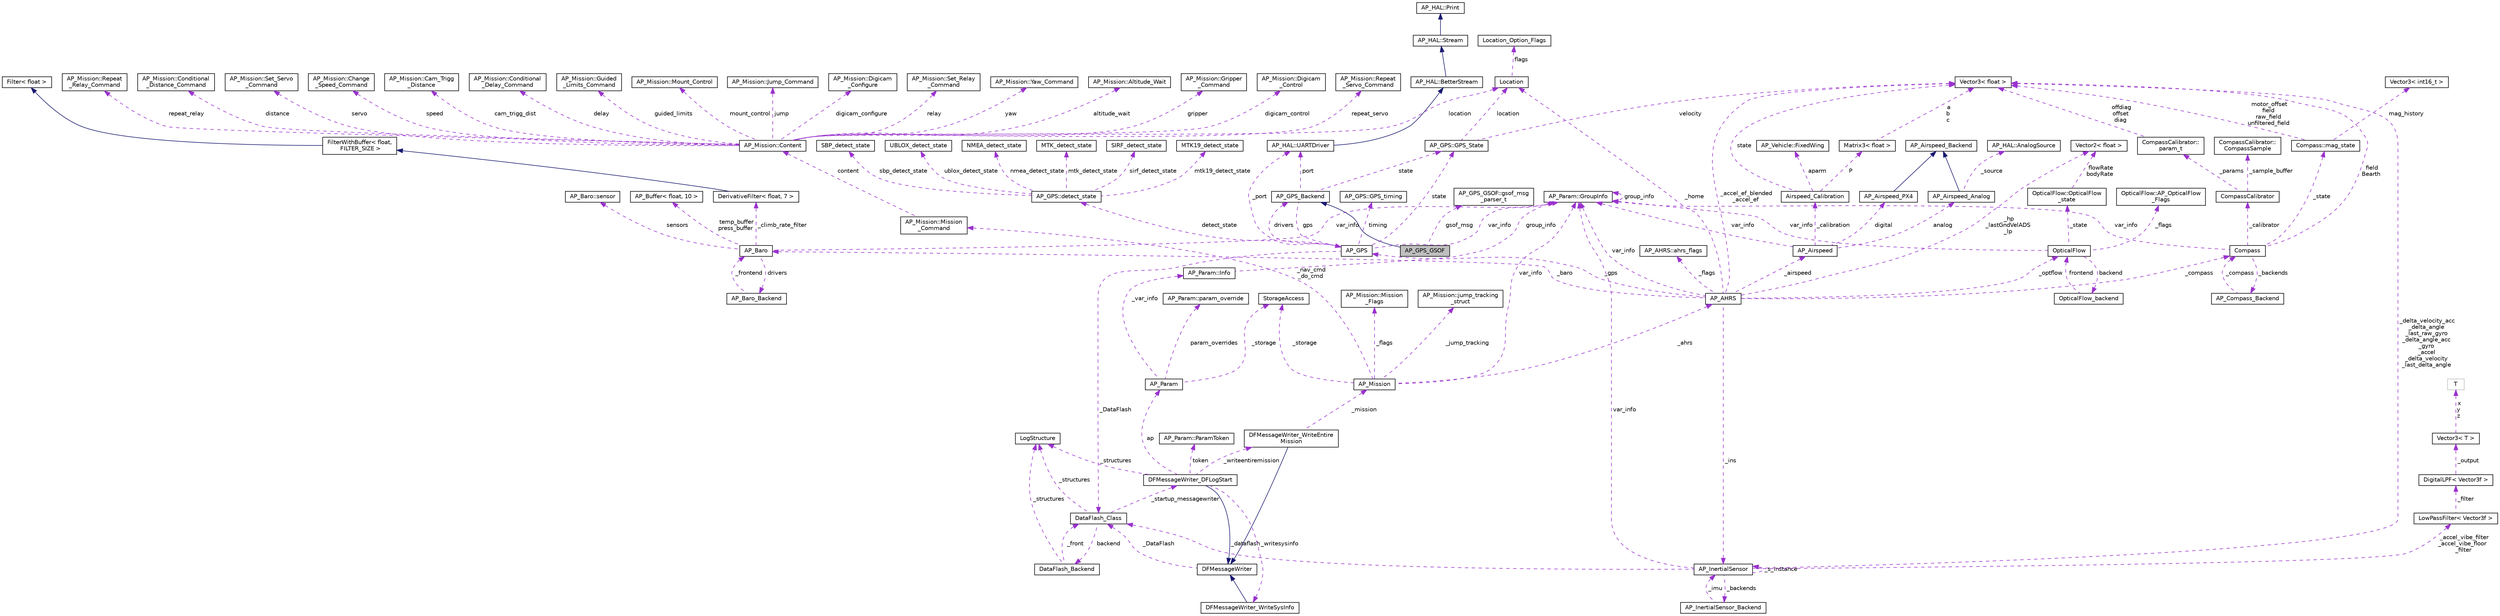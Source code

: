 digraph "AP_GPS_GSOF"
{
 // INTERACTIVE_SVG=YES
  edge [fontname="Helvetica",fontsize="10",labelfontname="Helvetica",labelfontsize="10"];
  node [fontname="Helvetica",fontsize="10",shape=record];
  Node1 [label="AP_GPS_GSOF",height=0.2,width=0.4,color="black", fillcolor="grey75", style="filled", fontcolor="black"];
  Node2 -> Node1 [dir="back",color="midnightblue",fontsize="10",style="solid",fontname="Helvetica"];
  Node2 [label="AP_GPS_Backend",height=0.2,width=0.4,color="black", fillcolor="white", style="filled",URL="$classAP__GPS__Backend.html"];
  Node3 -> Node2 [dir="back",color="darkorchid3",fontsize="10",style="dashed",label=" port" ,fontname="Helvetica"];
  Node3 [label="AP_HAL::UARTDriver",height=0.2,width=0.4,color="black", fillcolor="white", style="filled",URL="$classAP__HAL_1_1UARTDriver.html"];
  Node4 -> Node3 [dir="back",color="midnightblue",fontsize="10",style="solid",fontname="Helvetica"];
  Node4 [label="AP_HAL::BetterStream",height=0.2,width=0.4,color="black", fillcolor="white", style="filled",URL="$classAP__HAL_1_1BetterStream.html"];
  Node5 -> Node4 [dir="back",color="midnightblue",fontsize="10",style="solid",fontname="Helvetica"];
  Node5 [label="AP_HAL::Stream",height=0.2,width=0.4,color="black", fillcolor="white", style="filled",URL="$classAP__HAL_1_1Stream.html"];
  Node6 -> Node5 [dir="back",color="midnightblue",fontsize="10",style="solid",fontname="Helvetica"];
  Node6 [label="AP_HAL::Print",height=0.2,width=0.4,color="black", fillcolor="white", style="filled",URL="$classAP__HAL_1_1Print.html"];
  Node7 -> Node2 [dir="back",color="darkorchid3",fontsize="10",style="dashed",label=" gps" ,fontname="Helvetica"];
  Node7 [label="AP_GPS",height=0.2,width=0.4,color="black", fillcolor="white", style="filled",URL="$classAP__GPS.html"];
  Node8 -> Node7 [dir="back",color="darkorchid3",fontsize="10",style="dashed",label=" detect_state" ,fontname="Helvetica"];
  Node8 [label="AP_GPS::detect_state",height=0.2,width=0.4,color="black", fillcolor="white", style="filled",URL="$structAP__GPS_1_1detect__state.html"];
  Node9 -> Node8 [dir="back",color="darkorchid3",fontsize="10",style="dashed",label=" sbp_detect_state" ,fontname="Helvetica"];
  Node9 [label="SBP_detect_state",height=0.2,width=0.4,color="black", fillcolor="white", style="filled",URL="$structSBP__detect__state.html"];
  Node10 -> Node8 [dir="back",color="darkorchid3",fontsize="10",style="dashed",label=" ublox_detect_state" ,fontname="Helvetica"];
  Node10 [label="UBLOX_detect_state",height=0.2,width=0.4,color="black", fillcolor="white", style="filled",URL="$structUBLOX__detect__state.html"];
  Node11 -> Node8 [dir="back",color="darkorchid3",fontsize="10",style="dashed",label=" sirf_detect_state" ,fontname="Helvetica"];
  Node11 [label="SIRF_detect_state",height=0.2,width=0.4,color="black", fillcolor="white", style="filled",URL="$structSIRF__detect__state.html"];
  Node12 -> Node8 [dir="back",color="darkorchid3",fontsize="10",style="dashed",label=" mtk19_detect_state" ,fontname="Helvetica"];
  Node12 [label="MTK19_detect_state",height=0.2,width=0.4,color="black", fillcolor="white", style="filled",URL="$structMTK19__detect__state.html"];
  Node13 -> Node8 [dir="back",color="darkorchid3",fontsize="10",style="dashed",label=" nmea_detect_state" ,fontname="Helvetica"];
  Node13 [label="NMEA_detect_state",height=0.2,width=0.4,color="black", fillcolor="white", style="filled",URL="$structNMEA__detect__state.html"];
  Node14 -> Node8 [dir="back",color="darkorchid3",fontsize="10",style="dashed",label=" mtk_detect_state" ,fontname="Helvetica"];
  Node14 [label="MTK_detect_state",height=0.2,width=0.4,color="black", fillcolor="white", style="filled",URL="$structMTK__detect__state.html"];
  Node15 -> Node7 [dir="back",color="darkorchid3",fontsize="10",style="dashed",label=" timing" ,fontname="Helvetica"];
  Node15 [label="AP_GPS::GPS_timing",height=0.2,width=0.4,color="black", fillcolor="white", style="filled",URL="$structAP__GPS_1_1GPS__timing.html"];
  Node2 -> Node7 [dir="back",color="darkorchid3",fontsize="10",style="dashed",label=" drivers" ,fontname="Helvetica"];
  Node16 -> Node7 [dir="back",color="darkorchid3",fontsize="10",style="dashed",label=" _DataFlash" ,fontname="Helvetica"];
  Node16 [label="DataFlash_Class",height=0.2,width=0.4,color="black", fillcolor="white", style="filled",URL="$classDataFlash__Class.html"];
  Node17 -> Node16 [dir="back",color="darkorchid3",fontsize="10",style="dashed",label=" _structures" ,fontname="Helvetica"];
  Node17 [label="LogStructure",height=0.2,width=0.4,color="black", fillcolor="white", style="filled",URL="$structLogStructure.html"];
  Node18 -> Node16 [dir="back",color="darkorchid3",fontsize="10",style="dashed",label=" backend" ,fontname="Helvetica"];
  Node18 [label="DataFlash_Backend",height=0.2,width=0.4,color="black", fillcolor="white", style="filled",URL="$classDataFlash__Backend.html"];
  Node17 -> Node18 [dir="back",color="darkorchid3",fontsize="10",style="dashed",label=" _structures" ,fontname="Helvetica"];
  Node16 -> Node18 [dir="back",color="darkorchid3",fontsize="10",style="dashed",label=" _front" ,fontname="Helvetica"];
  Node19 -> Node16 [dir="back",color="darkorchid3",fontsize="10",style="dashed",label=" _startup_messagewriter" ,fontname="Helvetica"];
  Node19 [label="DFMessageWriter_DFLogStart",height=0.2,width=0.4,color="black", fillcolor="white", style="filled",URL="$classDFMessageWriter__DFLogStart.html"];
  Node20 -> Node19 [dir="back",color="midnightblue",fontsize="10",style="solid",fontname="Helvetica"];
  Node20 [label="DFMessageWriter",height=0.2,width=0.4,color="black", fillcolor="white", style="filled",URL="$classDFMessageWriter.html"];
  Node16 -> Node20 [dir="back",color="darkorchid3",fontsize="10",style="dashed",label=" _DataFlash" ,fontname="Helvetica"];
  Node21 -> Node19 [dir="back",color="darkorchid3",fontsize="10",style="dashed",label=" _writeentiremission" ,fontname="Helvetica"];
  Node21 [label="DFMessageWriter_WriteEntire\lMission",height=0.2,width=0.4,color="black", fillcolor="white", style="filled",URL="$classDFMessageWriter__WriteEntireMission.html"];
  Node20 -> Node21 [dir="back",color="midnightblue",fontsize="10",style="solid",fontname="Helvetica"];
  Node22 -> Node21 [dir="back",color="darkorchid3",fontsize="10",style="dashed",label=" _mission" ,fontname="Helvetica"];
  Node22 [label="AP_Mission",height=0.2,width=0.4,color="black", fillcolor="white", style="filled",URL="$classAP__Mission.html",tooltip="Object managing Mission. "];
  Node23 -> Node22 [dir="back",color="darkorchid3",fontsize="10",style="dashed",label=" _storage" ,fontname="Helvetica"];
  Node23 [label="StorageAccess",height=0.2,width=0.4,color="black", fillcolor="white", style="filled",URL="$classStorageAccess.html"];
  Node24 -> Node22 [dir="back",color="darkorchid3",fontsize="10",style="dashed",label=" _nav_cmd\n_do_cmd" ,fontname="Helvetica"];
  Node24 [label="AP_Mission::Mission\l_Command",height=0.2,width=0.4,color="black", fillcolor="white", style="filled",URL="$structAP__Mission_1_1Mission__Command.html"];
  Node25 -> Node24 [dir="back",color="darkorchid3",fontsize="10",style="dashed",label=" content" ,fontname="Helvetica"];
  Node25 [label="AP_Mission::Content",height=0.2,width=0.4,color="black", fillcolor="white", style="filled",URL="$unionAP__Mission_1_1Content.html"];
  Node26 -> Node25 [dir="back",color="darkorchid3",fontsize="10",style="dashed",label=" guided_limits" ,fontname="Helvetica"];
  Node26 [label="AP_Mission::Guided\l_Limits_Command",height=0.2,width=0.4,color="black", fillcolor="white", style="filled",URL="$structAP__Mission_1_1Guided__Limits__Command.html"];
  Node27 -> Node25 [dir="back",color="darkorchid3",fontsize="10",style="dashed",label=" mount_control" ,fontname="Helvetica"];
  Node27 [label="AP_Mission::Mount_Control",height=0.2,width=0.4,color="black", fillcolor="white", style="filled",URL="$structAP__Mission_1_1Mount__Control.html"];
  Node28 -> Node25 [dir="back",color="darkorchid3",fontsize="10",style="dashed",label=" repeat_relay" ,fontname="Helvetica"];
  Node28 [label="AP_Mission::Repeat\l_Relay_Command",height=0.2,width=0.4,color="black", fillcolor="white", style="filled",URL="$structAP__Mission_1_1Repeat__Relay__Command.html"];
  Node29 -> Node25 [dir="back",color="darkorchid3",fontsize="10",style="dashed",label=" distance" ,fontname="Helvetica"];
  Node29 [label="AP_Mission::Conditional\l_Distance_Command",height=0.2,width=0.4,color="black", fillcolor="white", style="filled",URL="$structAP__Mission_1_1Conditional__Distance__Command.html"];
  Node30 -> Node25 [dir="back",color="darkorchid3",fontsize="10",style="dashed",label=" servo" ,fontname="Helvetica"];
  Node30 [label="AP_Mission::Set_Servo\l_Command",height=0.2,width=0.4,color="black", fillcolor="white", style="filled",URL="$structAP__Mission_1_1Set__Servo__Command.html"];
  Node31 -> Node25 [dir="back",color="darkorchid3",fontsize="10",style="dashed",label=" speed" ,fontname="Helvetica"];
  Node31 [label="AP_Mission::Change\l_Speed_Command",height=0.2,width=0.4,color="black", fillcolor="white", style="filled",URL="$structAP__Mission_1_1Change__Speed__Command.html"];
  Node32 -> Node25 [dir="back",color="darkorchid3",fontsize="10",style="dashed",label=" cam_trigg_dist" ,fontname="Helvetica"];
  Node32 [label="AP_Mission::Cam_Trigg\l_Distance",height=0.2,width=0.4,color="black", fillcolor="white", style="filled",URL="$structAP__Mission_1_1Cam__Trigg__Distance.html"];
  Node33 -> Node25 [dir="back",color="darkorchid3",fontsize="10",style="dashed",label=" delay" ,fontname="Helvetica"];
  Node33 [label="AP_Mission::Conditional\l_Delay_Command",height=0.2,width=0.4,color="black", fillcolor="white", style="filled",URL="$structAP__Mission_1_1Conditional__Delay__Command.html"];
  Node34 -> Node25 [dir="back",color="darkorchid3",fontsize="10",style="dashed",label=" jump" ,fontname="Helvetica"];
  Node34 [label="AP_Mission::Jump_Command",height=0.2,width=0.4,color="black", fillcolor="white", style="filled",URL="$structAP__Mission_1_1Jump__Command.html"];
  Node35 -> Node25 [dir="back",color="darkorchid3",fontsize="10",style="dashed",label=" location" ,fontname="Helvetica"];
  Node35 [label="Location",height=0.2,width=0.4,color="black", fillcolor="white", style="filled",URL="$structLocation.html"];
  Node36 -> Node35 [dir="back",color="darkorchid3",fontsize="10",style="dashed",label=" flags" ,fontname="Helvetica"];
  Node36 [label="Location_Option_Flags",height=0.2,width=0.4,color="black", fillcolor="white", style="filled",URL="$structLocation__Option__Flags.html"];
  Node37 -> Node25 [dir="back",color="darkorchid3",fontsize="10",style="dashed",label=" digicam_configure" ,fontname="Helvetica"];
  Node37 [label="AP_Mission::Digicam\l_Configure",height=0.2,width=0.4,color="black", fillcolor="white", style="filled",URL="$structAP__Mission_1_1Digicam__Configure.html"];
  Node38 -> Node25 [dir="back",color="darkorchid3",fontsize="10",style="dashed",label=" relay" ,fontname="Helvetica"];
  Node38 [label="AP_Mission::Set_Relay\l_Command",height=0.2,width=0.4,color="black", fillcolor="white", style="filled",URL="$structAP__Mission_1_1Set__Relay__Command.html"];
  Node39 -> Node25 [dir="back",color="darkorchid3",fontsize="10",style="dashed",label=" yaw" ,fontname="Helvetica"];
  Node39 [label="AP_Mission::Yaw_Command",height=0.2,width=0.4,color="black", fillcolor="white", style="filled",URL="$structAP__Mission_1_1Yaw__Command.html"];
  Node40 -> Node25 [dir="back",color="darkorchid3",fontsize="10",style="dashed",label=" altitude_wait" ,fontname="Helvetica"];
  Node40 [label="AP_Mission::Altitude_Wait",height=0.2,width=0.4,color="black", fillcolor="white", style="filled",URL="$structAP__Mission_1_1Altitude__Wait.html"];
  Node41 -> Node25 [dir="back",color="darkorchid3",fontsize="10",style="dashed",label=" gripper" ,fontname="Helvetica"];
  Node41 [label="AP_Mission::Gripper\l_Command",height=0.2,width=0.4,color="black", fillcolor="white", style="filled",URL="$structAP__Mission_1_1Gripper__Command.html"];
  Node42 -> Node25 [dir="back",color="darkorchid3",fontsize="10",style="dashed",label=" digicam_control" ,fontname="Helvetica"];
  Node42 [label="AP_Mission::Digicam\l_Control",height=0.2,width=0.4,color="black", fillcolor="white", style="filled",URL="$structAP__Mission_1_1Digicam__Control.html"];
  Node43 -> Node25 [dir="back",color="darkorchid3",fontsize="10",style="dashed",label=" repeat_servo" ,fontname="Helvetica"];
  Node43 [label="AP_Mission::Repeat\l_Servo_Command",height=0.2,width=0.4,color="black", fillcolor="white", style="filled",URL="$structAP__Mission_1_1Repeat__Servo__Command.html"];
  Node44 -> Node22 [dir="back",color="darkorchid3",fontsize="10",style="dashed",label=" var_info" ,fontname="Helvetica"];
  Node44 [label="AP_Param::GroupInfo",height=0.2,width=0.4,color="black", fillcolor="white", style="filled",URL="$structAP__Param_1_1GroupInfo.html"];
  Node44 -> Node44 [dir="back",color="darkorchid3",fontsize="10",style="dashed",label=" group_info" ,fontname="Helvetica"];
  Node45 -> Node22 [dir="back",color="darkorchid3",fontsize="10",style="dashed",label=" _flags" ,fontname="Helvetica"];
  Node45 [label="AP_Mission::Mission\l_Flags",height=0.2,width=0.4,color="black", fillcolor="white", style="filled",URL="$structAP__Mission_1_1Mission__Flags.html"];
  Node46 -> Node22 [dir="back",color="darkorchid3",fontsize="10",style="dashed",label=" _ahrs" ,fontname="Helvetica"];
  Node46 [label="AP_AHRS",height=0.2,width=0.4,color="black", fillcolor="white", style="filled",URL="$classAP__AHRS.html"];
  Node47 -> Node46 [dir="back",color="darkorchid3",fontsize="10",style="dashed",label=" _flags" ,fontname="Helvetica"];
  Node47 [label="AP_AHRS::ahrs_flags",height=0.2,width=0.4,color="black", fillcolor="white", style="filled",URL="$structAP__AHRS_1_1ahrs__flags.html"];
  Node48 -> Node46 [dir="back",color="darkorchid3",fontsize="10",style="dashed",label=" _baro" ,fontname="Helvetica"];
  Node48 [label="AP_Baro",height=0.2,width=0.4,color="black", fillcolor="white", style="filled",URL="$classAP__Baro.html"];
  Node49 -> Node48 [dir="back",color="darkorchid3",fontsize="10",style="dashed",label=" sensors" ,fontname="Helvetica"];
  Node49 [label="AP_Baro::sensor",height=0.2,width=0.4,color="black", fillcolor="white", style="filled",URL="$structAP__Baro_1_1sensor.html"];
  Node50 -> Node48 [dir="back",color="darkorchid3",fontsize="10",style="dashed",label=" temp_buffer\npress_buffer" ,fontname="Helvetica"];
  Node50 [label="AP_Buffer\< float, 10 \>",height=0.2,width=0.4,color="black", fillcolor="white", style="filled",URL="$classAP__Buffer.html"];
  Node51 -> Node48 [dir="back",color="darkorchid3",fontsize="10",style="dashed",label=" _climb_rate_filter" ,fontname="Helvetica"];
  Node51 [label="DerivativeFilter\< float, 7 \>",height=0.2,width=0.4,color="black", fillcolor="white", style="filled",URL="$classDerivativeFilter.html"];
  Node52 -> Node51 [dir="back",color="midnightblue",fontsize="10",style="solid",fontname="Helvetica"];
  Node52 [label="FilterWithBuffer\< float,\l FILTER_SIZE \>",height=0.2,width=0.4,color="black", fillcolor="white", style="filled",URL="$classFilterWithBuffer.html"];
  Node53 -> Node52 [dir="back",color="midnightblue",fontsize="10",style="solid",fontname="Helvetica"];
  Node53 [label="Filter\< float \>",height=0.2,width=0.4,color="black", fillcolor="white", style="filled",URL="$classFilter.html"];
  Node44 -> Node48 [dir="back",color="darkorchid3",fontsize="10",style="dashed",label=" var_info" ,fontname="Helvetica"];
  Node54 -> Node48 [dir="back",color="darkorchid3",fontsize="10",style="dashed",label=" drivers" ,fontname="Helvetica"];
  Node54 [label="AP_Baro_Backend",height=0.2,width=0.4,color="black", fillcolor="white", style="filled",URL="$classAP__Baro__Backend.html",tooltip="-*- tab-width: 4; Mode: C++; c-basic-offset: 4; indent-tabs-mode: nil -*- "];
  Node48 -> Node54 [dir="back",color="darkorchid3",fontsize="10",style="dashed",label=" _frontend" ,fontname="Helvetica"];
  Node55 -> Node46 [dir="back",color="darkorchid3",fontsize="10",style="dashed",label=" _optflow" ,fontname="Helvetica"];
  Node55 [label="OpticalFlow",height=0.2,width=0.4,color="black", fillcolor="white", style="filled",URL="$classOpticalFlow.html"];
  Node44 -> Node55 [dir="back",color="darkorchid3",fontsize="10",style="dashed",label=" var_info" ,fontname="Helvetica"];
  Node56 -> Node55 [dir="back",color="darkorchid3",fontsize="10",style="dashed",label=" _state" ,fontname="Helvetica"];
  Node56 [label="OpticalFlow::OpticalFlow\l_state",height=0.2,width=0.4,color="black", fillcolor="white", style="filled",URL="$structOpticalFlow_1_1OpticalFlow__state.html"];
  Node57 -> Node56 [dir="back",color="darkorchid3",fontsize="10",style="dashed",label=" flowRate\nbodyRate" ,fontname="Helvetica"];
  Node57 [label="Vector2\< float \>",height=0.2,width=0.4,color="black", fillcolor="white", style="filled",URL="$structVector2.html"];
  Node58 -> Node55 [dir="back",color="darkorchid3",fontsize="10",style="dashed",label=" backend" ,fontname="Helvetica"];
  Node58 [label="OpticalFlow_backend",height=0.2,width=0.4,color="black", fillcolor="white", style="filled",URL="$classOpticalFlow__backend.html"];
  Node55 -> Node58 [dir="back",color="darkorchid3",fontsize="10",style="dashed",label=" frontend" ,fontname="Helvetica"];
  Node59 -> Node55 [dir="back",color="darkorchid3",fontsize="10",style="dashed",label=" _flags" ,fontname="Helvetica"];
  Node59 [label="OpticalFlow::AP_OpticalFlow\l_Flags",height=0.2,width=0.4,color="black", fillcolor="white", style="filled",URL="$structOpticalFlow_1_1AP__OpticalFlow__Flags.html"];
  Node44 -> Node46 [dir="back",color="darkorchid3",fontsize="10",style="dashed",label=" var_info" ,fontname="Helvetica"];
  Node60 -> Node46 [dir="back",color="darkorchid3",fontsize="10",style="dashed",label=" _accel_ef_blended\n_accel_ef" ,fontname="Helvetica"];
  Node60 [label="Vector3\< float \>",height=0.2,width=0.4,color="black", fillcolor="white", style="filled",URL="$classVector3.html"];
  Node61 -> Node46 [dir="back",color="darkorchid3",fontsize="10",style="dashed",label=" _ins" ,fontname="Helvetica"];
  Node61 [label="AP_InertialSensor",height=0.2,width=0.4,color="black", fillcolor="white", style="filled",URL="$classAP__InertialSensor.html"];
  Node62 -> Node61 [dir="back",color="darkorchid3",fontsize="10",style="dashed",label=" _accel_vibe_filter\n_accel_vibe_floor\l_filter" ,fontname="Helvetica"];
  Node62 [label="LowPassFilter\< Vector3f \>",height=0.2,width=0.4,color="black", fillcolor="white", style="filled",URL="$classLowPassFilter.html"];
  Node63 -> Node62 [dir="back",color="darkorchid3",fontsize="10",style="dashed",label=" _filter" ,fontname="Helvetica"];
  Node63 [label="DigitalLPF\< Vector3f \>",height=0.2,width=0.4,color="black", fillcolor="white", style="filled",URL="$classDigitalLPF.html"];
  Node64 -> Node63 [dir="back",color="darkorchid3",fontsize="10",style="dashed",label=" _output" ,fontname="Helvetica"];
  Node64 [label="Vector3\< T \>",height=0.2,width=0.4,color="black", fillcolor="white", style="filled",URL="$classVector3.html"];
  Node65 -> Node64 [dir="back",color="darkorchid3",fontsize="10",style="dashed",label=" x\ny\nz" ,fontname="Helvetica"];
  Node65 [label="T",height=0.2,width=0.4,color="grey75", fillcolor="white", style="filled"];
  Node66 -> Node61 [dir="back",color="darkorchid3",fontsize="10",style="dashed",label=" _backends" ,fontname="Helvetica"];
  Node66 [label="AP_InertialSensor_Backend",height=0.2,width=0.4,color="black", fillcolor="white", style="filled",URL="$classAP__InertialSensor__Backend.html"];
  Node61 -> Node66 [dir="back",color="darkorchid3",fontsize="10",style="dashed",label=" _imu" ,fontname="Helvetica"];
  Node16 -> Node61 [dir="back",color="darkorchid3",fontsize="10",style="dashed",label=" _dataflash" ,fontname="Helvetica"];
  Node44 -> Node61 [dir="back",color="darkorchid3",fontsize="10",style="dashed",label=" var_info" ,fontname="Helvetica"];
  Node61 -> Node61 [dir="back",color="darkorchid3",fontsize="10",style="dashed",label=" _s_instance" ,fontname="Helvetica"];
  Node60 -> Node61 [dir="back",color="darkorchid3",fontsize="10",style="dashed",label=" _delta_velocity_acc\n_delta_angle\n_last_raw_gyro\n_delta_angle_acc\n_gyro\n_accel\n_delta_velocity\n_last_delta_angle" ,fontname="Helvetica"];
  Node67 -> Node46 [dir="back",color="darkorchid3",fontsize="10",style="dashed",label=" _airspeed" ,fontname="Helvetica"];
  Node67 [label="AP_Airspeed",height=0.2,width=0.4,color="black", fillcolor="white", style="filled",URL="$classAP__Airspeed.html"];
  Node68 -> Node67 [dir="back",color="darkorchid3",fontsize="10",style="dashed",label=" analog" ,fontname="Helvetica"];
  Node68 [label="AP_Airspeed_Analog",height=0.2,width=0.4,color="black", fillcolor="white", style="filled",URL="$classAP__Airspeed__Analog.html",tooltip="-*- tab-width: 4; Mode: C++; c-basic-offset: 4; indent-tabs-mode: nil -*- "];
  Node69 -> Node68 [dir="back",color="midnightblue",fontsize="10",style="solid",fontname="Helvetica"];
  Node69 [label="AP_Airspeed_Backend",height=0.2,width=0.4,color="black", fillcolor="white", style="filled",URL="$classAP__Airspeed__Backend.html",tooltip="-*- tab-width: 4; Mode: C++; c-basic-offset: 4; indent-tabs-mode: nil -*- "];
  Node70 -> Node68 [dir="back",color="darkorchid3",fontsize="10",style="dashed",label=" _source" ,fontname="Helvetica"];
  Node70 [label="AP_HAL::AnalogSource",height=0.2,width=0.4,color="black", fillcolor="white", style="filled",URL="$classAP__HAL_1_1AnalogSource.html"];
  Node44 -> Node67 [dir="back",color="darkorchid3",fontsize="10",style="dashed",label=" var_info" ,fontname="Helvetica"];
  Node71 -> Node67 [dir="back",color="darkorchid3",fontsize="10",style="dashed",label=" digital" ,fontname="Helvetica"];
  Node71 [label="AP_Airspeed_PX4",height=0.2,width=0.4,color="black", fillcolor="white", style="filled",URL="$classAP__Airspeed__PX4.html",tooltip="-*- tab-width: 4; Mode: C++; c-basic-offset: 4; indent-tabs-mode: nil -*- "];
  Node69 -> Node71 [dir="back",color="midnightblue",fontsize="10",style="solid",fontname="Helvetica"];
  Node72 -> Node67 [dir="back",color="darkorchid3",fontsize="10",style="dashed",label=" _calibration" ,fontname="Helvetica"];
  Node72 [label="Airspeed_Calibration",height=0.2,width=0.4,color="black", fillcolor="white", style="filled",URL="$classAirspeed__Calibration.html",tooltip="-*- tab-width: 4; Mode: C++; c-basic-offset: 4; indent-tabs-mode: nil -*- "];
  Node73 -> Node72 [dir="back",color="darkorchid3",fontsize="10",style="dashed",label=" P" ,fontname="Helvetica"];
  Node73 [label="Matrix3\< float \>",height=0.2,width=0.4,color="black", fillcolor="white", style="filled",URL="$classMatrix3.html"];
  Node60 -> Node73 [dir="back",color="darkorchid3",fontsize="10",style="dashed",label=" a\nb\nc" ,fontname="Helvetica"];
  Node60 -> Node72 [dir="back",color="darkorchid3",fontsize="10",style="dashed",label=" state" ,fontname="Helvetica"];
  Node74 -> Node72 [dir="back",color="darkorchid3",fontsize="10",style="dashed",label=" aparm" ,fontname="Helvetica"];
  Node74 [label="AP_Vehicle::FixedWing",height=0.2,width=0.4,color="black", fillcolor="white", style="filled",URL="$structAP__Vehicle_1_1FixedWing.html"];
  Node57 -> Node46 [dir="back",color="darkorchid3",fontsize="10",style="dashed",label=" _hp\n_lastGndVelADS\n_lp" ,fontname="Helvetica"];
  Node7 -> Node46 [dir="back",color="darkorchid3",fontsize="10",style="dashed",label=" _gps" ,fontname="Helvetica"];
  Node35 -> Node46 [dir="back",color="darkorchid3",fontsize="10",style="dashed",label=" _home" ,fontname="Helvetica"];
  Node75 -> Node46 [dir="back",color="darkorchid3",fontsize="10",style="dashed",label=" _compass" ,fontname="Helvetica"];
  Node75 [label="Compass",height=0.2,width=0.4,color="black", fillcolor="white", style="filled",URL="$classCompass.html"];
  Node44 -> Node75 [dir="back",color="darkorchid3",fontsize="10",style="dashed",label=" var_info" ,fontname="Helvetica"];
  Node60 -> Node75 [dir="back",color="darkorchid3",fontsize="10",style="dashed",label=" field\nBearth" ,fontname="Helvetica"];
  Node76 -> Node75 [dir="back",color="darkorchid3",fontsize="10",style="dashed",label=" _calibrator" ,fontname="Helvetica"];
  Node76 [label="CompassCalibrator",height=0.2,width=0.4,color="black", fillcolor="white", style="filled",URL="$classCompassCalibrator.html"];
  Node77 -> Node76 [dir="back",color="darkorchid3",fontsize="10",style="dashed",label=" _params" ,fontname="Helvetica"];
  Node77 [label="CompassCalibrator::\lparam_t",height=0.2,width=0.4,color="black", fillcolor="white", style="filled",URL="$classCompassCalibrator_1_1param__t.html"];
  Node60 -> Node77 [dir="back",color="darkorchid3",fontsize="10",style="dashed",label=" offdiag\noffset\ndiag" ,fontname="Helvetica"];
  Node78 -> Node76 [dir="back",color="darkorchid3",fontsize="10",style="dashed",label=" _sample_buffer" ,fontname="Helvetica"];
  Node78 [label="CompassCalibrator::\lCompassSample",height=0.2,width=0.4,color="black", fillcolor="white", style="filled",URL="$classCompassCalibrator_1_1CompassSample.html"];
  Node79 -> Node75 [dir="back",color="darkorchid3",fontsize="10",style="dashed",label=" _backends" ,fontname="Helvetica"];
  Node79 [label="AP_Compass_Backend",height=0.2,width=0.4,color="black", fillcolor="white", style="filled",URL="$classAP__Compass__Backend.html"];
  Node75 -> Node79 [dir="back",color="darkorchid3",fontsize="10",style="dashed",label=" _compass" ,fontname="Helvetica"];
  Node80 -> Node75 [dir="back",color="darkorchid3",fontsize="10",style="dashed",label=" _state" ,fontname="Helvetica"];
  Node80 [label="Compass::mag_state",height=0.2,width=0.4,color="black", fillcolor="white", style="filled",URL="$structCompass_1_1mag__state.html"];
  Node60 -> Node80 [dir="back",color="darkorchid3",fontsize="10",style="dashed",label=" motor_offset\nfield\nraw_field\nunfiltered_field" ,fontname="Helvetica"];
  Node81 -> Node80 [dir="back",color="darkorchid3",fontsize="10",style="dashed",label=" mag_history" ,fontname="Helvetica"];
  Node81 [label="Vector3\< int16_t \>",height=0.2,width=0.4,color="black", fillcolor="white", style="filled",URL="$classVector3.html"];
  Node82 -> Node22 [dir="back",color="darkorchid3",fontsize="10",style="dashed",label=" _jump_tracking" ,fontname="Helvetica"];
  Node82 [label="AP_Mission::jump_tracking\l_struct",height=0.2,width=0.4,color="black", fillcolor="white", style="filled",URL="$structAP__Mission_1_1jump__tracking__struct.html"];
  Node83 -> Node19 [dir="back",color="darkorchid3",fontsize="10",style="dashed",label=" _writesysinfo" ,fontname="Helvetica"];
  Node83 [label="DFMessageWriter_WriteSysInfo",height=0.2,width=0.4,color="black", fillcolor="white", style="filled",URL="$classDFMessageWriter__WriteSysInfo.html"];
  Node20 -> Node83 [dir="back",color="midnightblue",fontsize="10",style="solid",fontname="Helvetica"];
  Node84 -> Node19 [dir="back",color="darkorchid3",fontsize="10",style="dashed",label=" token" ,fontname="Helvetica"];
  Node84 [label="AP_Param::ParamToken",height=0.2,width=0.4,color="black", fillcolor="white", style="filled",URL="$structAP__Param_1_1ParamToken.html"];
  Node17 -> Node19 [dir="back",color="darkorchid3",fontsize="10",style="dashed",label=" _structures" ,fontname="Helvetica"];
  Node85 -> Node19 [dir="back",color="darkorchid3",fontsize="10",style="dashed",label=" ap" ,fontname="Helvetica"];
  Node85 [label="AP_Param",height=0.2,width=0.4,color="black", fillcolor="white", style="filled",URL="$classAP__Param.html"];
  Node23 -> Node85 [dir="back",color="darkorchid3",fontsize="10",style="dashed",label=" _storage" ,fontname="Helvetica"];
  Node86 -> Node85 [dir="back",color="darkorchid3",fontsize="10",style="dashed",label=" _var_info" ,fontname="Helvetica"];
  Node86 [label="AP_Param::Info",height=0.2,width=0.4,color="black", fillcolor="white", style="filled",URL="$structAP__Param_1_1Info.html"];
  Node44 -> Node86 [dir="back",color="darkorchid3",fontsize="10",style="dashed",label=" group_info" ,fontname="Helvetica"];
  Node87 -> Node85 [dir="back",color="darkorchid3",fontsize="10",style="dashed",label=" param_overrides" ,fontname="Helvetica"];
  Node87 [label="AP_Param::param_override",height=0.2,width=0.4,color="black", fillcolor="white", style="filled",URL="$structAP__Param_1_1param__override.html"];
  Node3 -> Node7 [dir="back",color="darkorchid3",fontsize="10",style="dashed",label=" _port" ,fontname="Helvetica"];
  Node44 -> Node7 [dir="back",color="darkorchid3",fontsize="10",style="dashed",label=" var_info" ,fontname="Helvetica"];
  Node88 -> Node7 [dir="back",color="darkorchid3",fontsize="10",style="dashed",label=" state" ,fontname="Helvetica"];
  Node88 [label="AP_GPS::GPS_State",height=0.2,width=0.4,color="black", fillcolor="white", style="filled",URL="$structAP__GPS_1_1GPS__State.html"];
  Node60 -> Node88 [dir="back",color="darkorchid3",fontsize="10",style="dashed",label=" velocity" ,fontname="Helvetica"];
  Node35 -> Node88 [dir="back",color="darkorchid3",fontsize="10",style="dashed",label=" location" ,fontname="Helvetica"];
  Node88 -> Node2 [dir="back",color="darkorchid3",fontsize="10",style="dashed",label=" state" ,fontname="Helvetica"];
  Node89 -> Node1 [dir="back",color="darkorchid3",fontsize="10",style="dashed",label=" gsof_msg" ,fontname="Helvetica"];
  Node89 [label="AP_GPS_GSOF::gsof_msg\l_parser_t",height=0.2,width=0.4,color="black", fillcolor="white", style="filled",URL="$structAP__GPS__GSOF_1_1gsof__msg__parser__t.html"];
}
